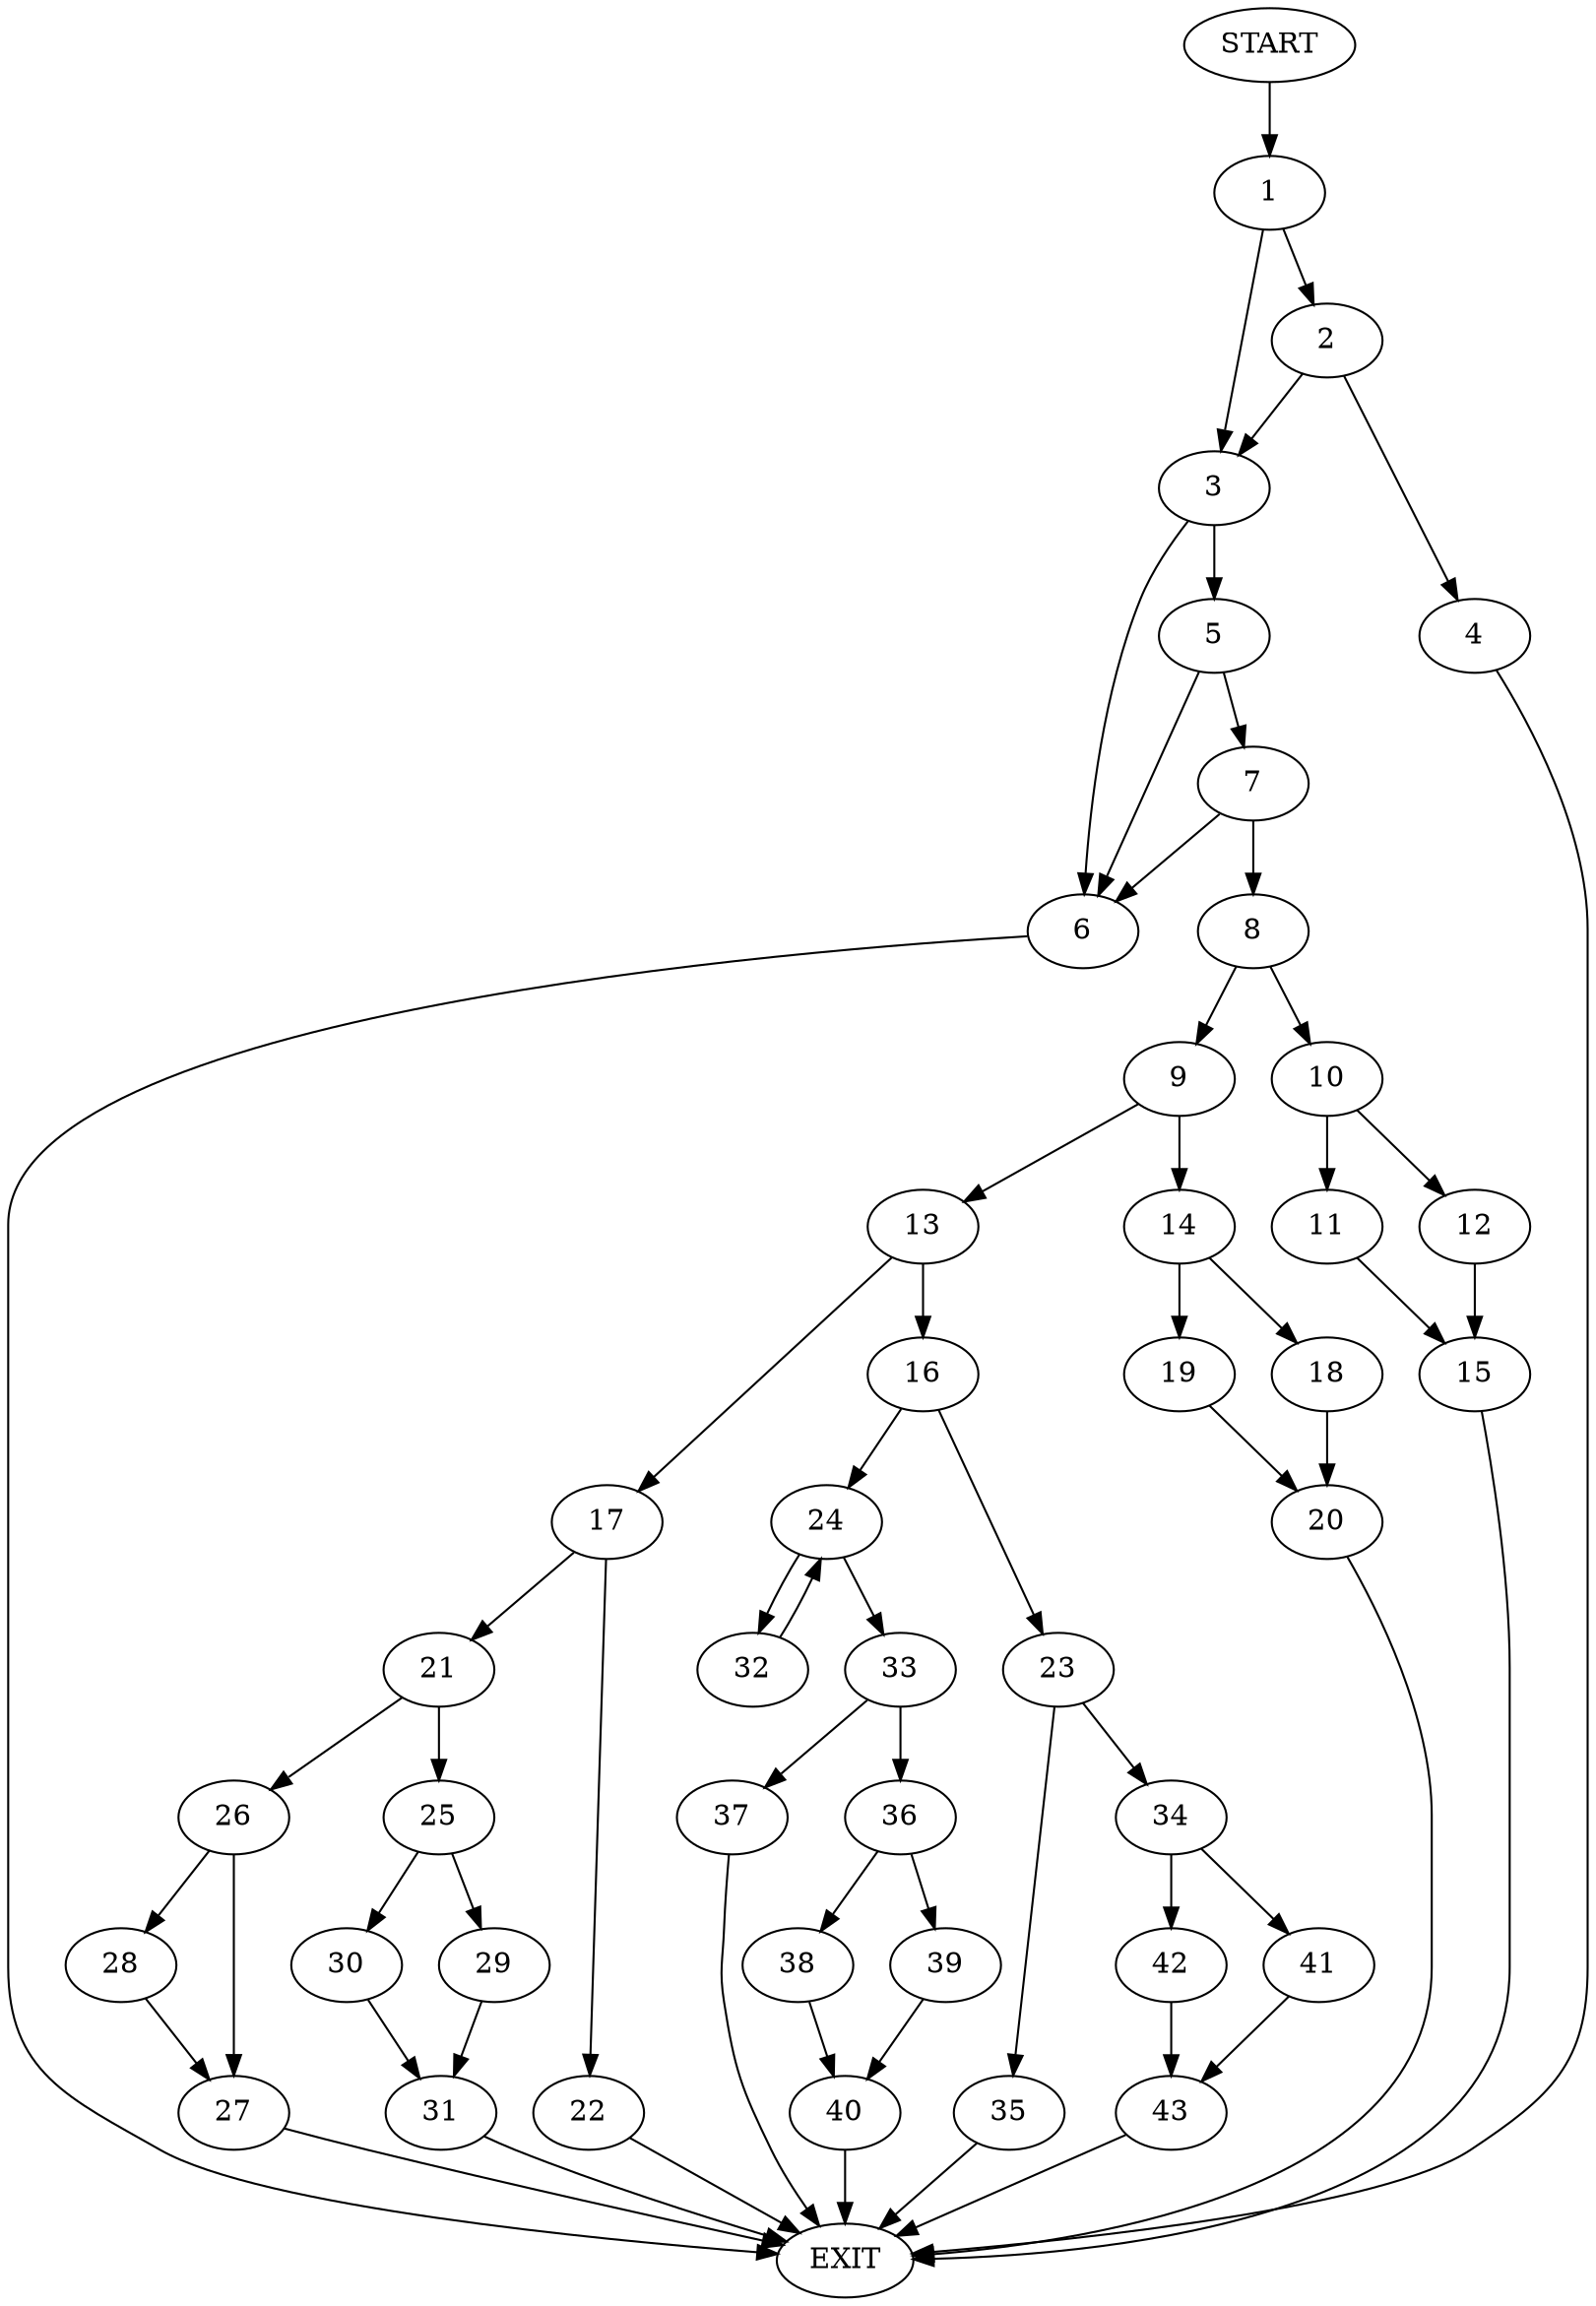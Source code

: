 digraph {
0 [label="START"]
44 [label="EXIT"]
0 -> 1
1 -> 2
1 -> 3
2 -> 4
2 -> 3
3 -> 5
3 -> 6
4 -> 44
6 -> 44
5 -> 6
5 -> 7
7 -> 6
7 -> 8
8 -> 9
8 -> 10
10 -> 11
10 -> 12
9 -> 13
9 -> 14
11 -> 15
12 -> 15
15 -> 44
13 -> 16
13 -> 17
14 -> 18
14 -> 19
19 -> 20
18 -> 20
20 -> 44
17 -> 21
17 -> 22
16 -> 23
16 -> 24
21 -> 25
21 -> 26
22 -> 44
26 -> 27
26 -> 28
25 -> 29
25 -> 30
28 -> 27
27 -> 44
30 -> 31
29 -> 31
31 -> 44
24 -> 32
24 -> 33
23 -> 34
23 -> 35
33 -> 36
33 -> 37
32 -> 24
37 -> 44
36 -> 38
36 -> 39
38 -> 40
39 -> 40
40 -> 44
34 -> 41
34 -> 42
35 -> 44
42 -> 43
41 -> 43
43 -> 44
}
